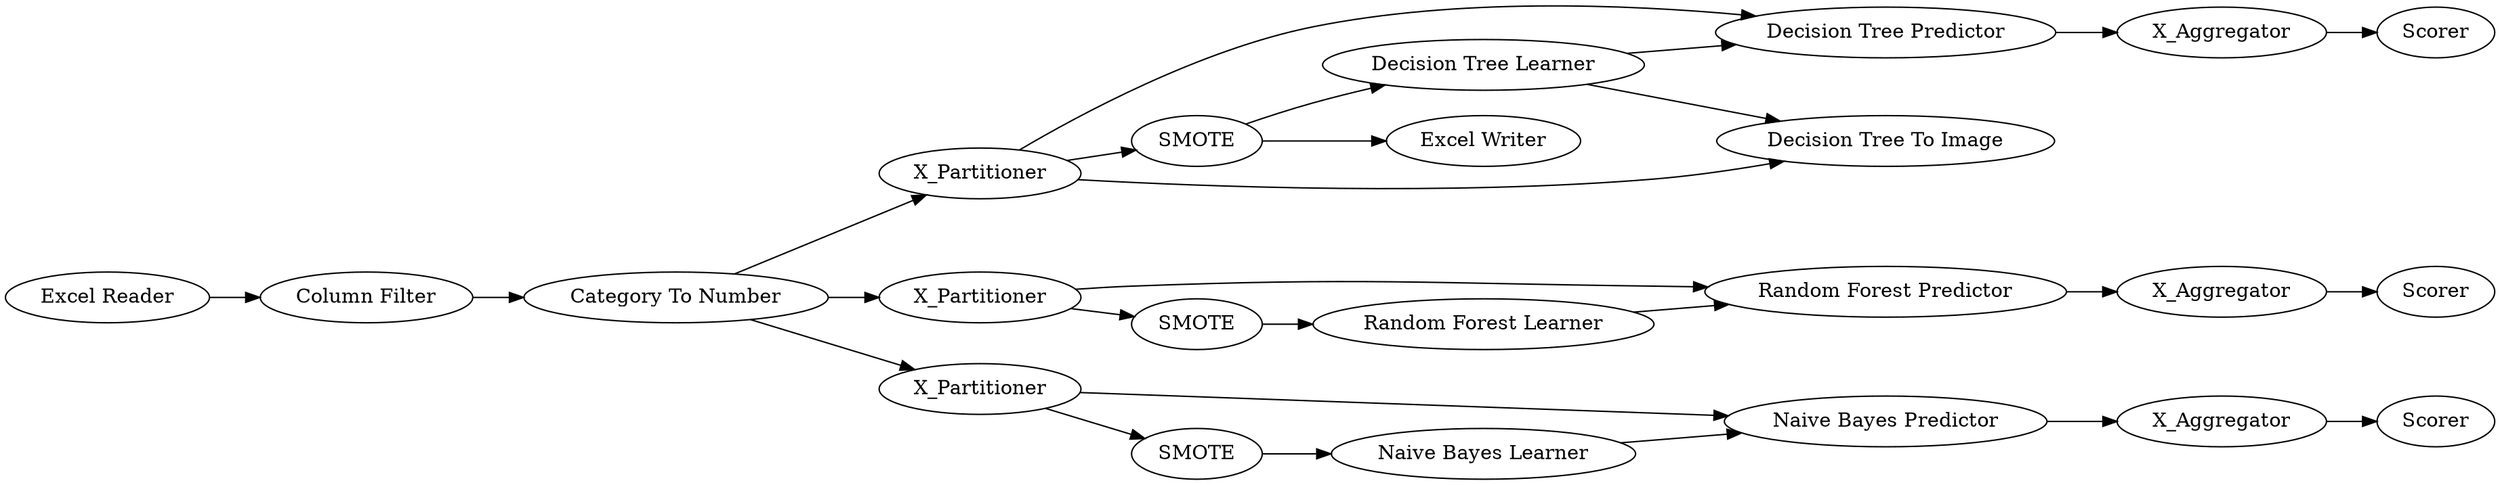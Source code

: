 digraph {
	1 [label="Excel Reader"]
	2 [label="Column Filter"]
	4 [label="Decision Tree Predictor"]
	5 [label="Decision Tree Learner"]
	8 [label=X_Aggregator]
	9 [label=Scorer]
	10 [label="Category To Number"]
	12 [label=X_Partitioner]
	14 [label="Random Forest Learner"]
	15 [label="Random Forest Predictor"]
	17 [label=X_Partitioner]
	19 [label="Excel Writer"]
	21 [label=Scorer]
	23 [label=X_Aggregator]
	24 [label="Naive Bayes Predictor"]
	25 [label="Naive Bayes Learner"]
	26 [label=X_Partitioner]
	27 [label=X_Aggregator]
	28 [label=Scorer]
	29 [label=SMOTE]
	30 [label=SMOTE]
	31 [label="Decision Tree To Image"]
	32 [label=SMOTE]
	1 -> 2
	2 -> 10
	4 -> 8
	5 -> 4
	5 -> 31
	8 -> 9
	10 -> 12
	10 -> 17
	10 -> 26
	12 -> 4
	12 -> 29
	12 -> 31
	14 -> 15
	15 -> 23
	17 -> 30
	17 -> 15
	23 -> 21
	24 -> 27
	25 -> 24
	26 -> 24
	26 -> 32
	27 -> 28
	29 -> 19
	29 -> 5
	30 -> 14
	32 -> 25
	rankdir=LR
}
